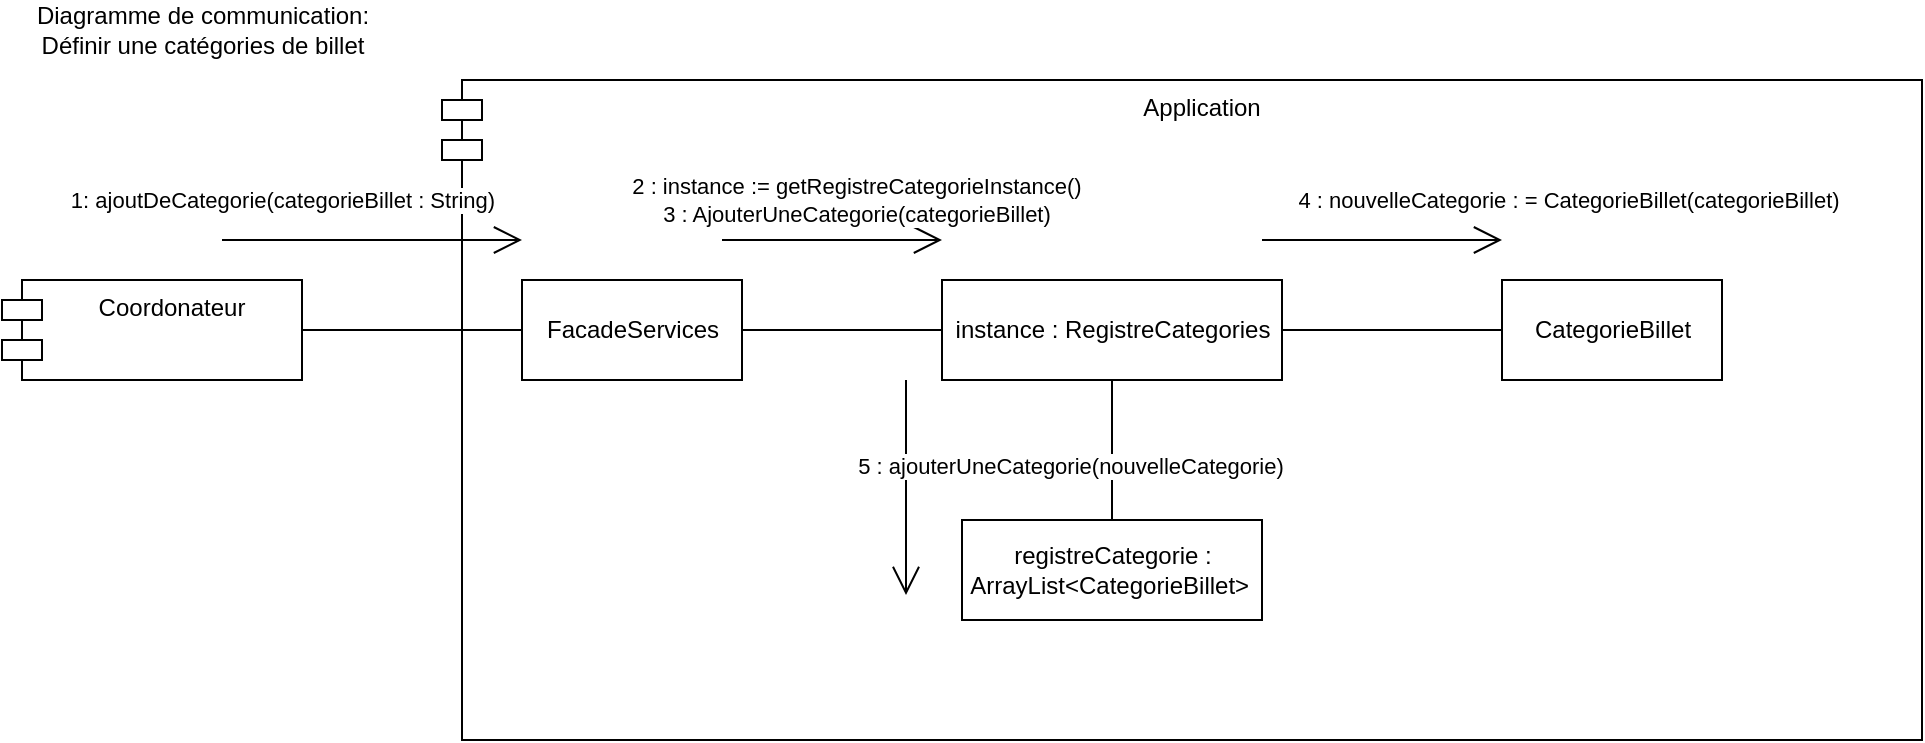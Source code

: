 <mxfile version="18.1.3" type="github">
  <diagram id="52IZLL7xsQzxs3NUUl1_" name="Page-1">
    <mxGraphModel dx="1252" dy="1162" grid="1" gridSize="10" guides="1" tooltips="1" connect="1" arrows="1" fold="1" page="1" pageScale="1" pageWidth="850" pageHeight="1100" math="0" shadow="0">
      <root>
        <mxCell id="0" />
        <mxCell id="1" parent="0" />
        <mxCell id="hDqs2hNm1gBTOTLuySX5-2" value="Coordonateur" style="shape=module;align=left;spacingLeft=20;align=center;verticalAlign=top;" parent="1" vertex="1">
          <mxGeometry x="40" y="170" width="150" height="50" as="geometry" />
        </mxCell>
        <mxCell id="hDqs2hNm1gBTOTLuySX5-3" value="Application" style="shape=module;align=left;spacingLeft=20;align=center;verticalAlign=top;" parent="1" vertex="1">
          <mxGeometry x="260" y="70" width="740" height="330" as="geometry" />
        </mxCell>
        <mxCell id="zlBf4Wz0gLvxMZk6vgf--2" value="registreCategorie : &lt;br&gt;ArrayList&amp;lt;CategorieBillet&amp;gt;&amp;nbsp;" style="html=1;" vertex="1" parent="1">
          <mxGeometry x="520" y="290" width="150" height="50" as="geometry" />
        </mxCell>
        <mxCell id="zlBf4Wz0gLvxMZk6vgf--3" value="CategorieBillet" style="html=1;" vertex="1" parent="1">
          <mxGeometry x="790" y="170" width="110" height="50" as="geometry" />
        </mxCell>
        <mxCell id="zlBf4Wz0gLvxMZk6vgf--23" style="edgeStyle=orthogonalEdgeStyle;rounded=0;orthogonalLoop=1;jettySize=auto;html=1;exitX=1;exitY=0.5;exitDx=0;exitDy=0;entryX=0;entryY=0.5;entryDx=0;entryDy=0;endArrow=none;endFill=0;" edge="1" parent="1" source="zlBf4Wz0gLvxMZk6vgf--4" target="zlBf4Wz0gLvxMZk6vgf--3">
          <mxGeometry relative="1" as="geometry" />
        </mxCell>
        <mxCell id="zlBf4Wz0gLvxMZk6vgf--24" style="edgeStyle=orthogonalEdgeStyle;rounded=0;orthogonalLoop=1;jettySize=auto;html=1;exitX=0.5;exitY=1;exitDx=0;exitDy=0;entryX=0.5;entryY=0;entryDx=0;entryDy=0;endArrow=none;endFill=0;" edge="1" parent="1" source="zlBf4Wz0gLvxMZk6vgf--4" target="zlBf4Wz0gLvxMZk6vgf--2">
          <mxGeometry relative="1" as="geometry" />
        </mxCell>
        <mxCell id="zlBf4Wz0gLvxMZk6vgf--4" value="instance : RegistreCategories" style="html=1;" vertex="1" parent="1">
          <mxGeometry x="510" y="170" width="170" height="50" as="geometry" />
        </mxCell>
        <mxCell id="zlBf4Wz0gLvxMZk6vgf--22" style="edgeStyle=orthogonalEdgeStyle;rounded=0;orthogonalLoop=1;jettySize=auto;html=1;entryX=0;entryY=0.5;entryDx=0;entryDy=0;endArrow=none;endFill=0;" edge="1" parent="1" source="zlBf4Wz0gLvxMZk6vgf--5" target="zlBf4Wz0gLvxMZk6vgf--4">
          <mxGeometry relative="1" as="geometry" />
        </mxCell>
        <mxCell id="zlBf4Wz0gLvxMZk6vgf--5" value="FacadeServices" style="html=1;" vertex="1" parent="1">
          <mxGeometry x="300" y="170" width="110" height="50" as="geometry" />
        </mxCell>
        <mxCell id="zlBf4Wz0gLvxMZk6vgf--6" value="" style="endArrow=open;endFill=1;endSize=12;html=1;rounded=0;" edge="1" parent="1">
          <mxGeometry width="160" relative="1" as="geometry">
            <mxPoint x="150" y="150" as="sourcePoint" />
            <mxPoint x="300" y="150" as="targetPoint" />
          </mxGeometry>
        </mxCell>
        <mxCell id="zlBf4Wz0gLvxMZk6vgf--7" value="1: ajoutDeCategorie(categorieBillet : String)" style="edgeLabel;html=1;align=center;verticalAlign=middle;resizable=0;points=[];" connectable="0" vertex="1" parent="zlBf4Wz0gLvxMZk6vgf--6">
          <mxGeometry x="0.176" relative="1" as="geometry">
            <mxPoint x="-58" y="-20" as="offset" />
          </mxGeometry>
        </mxCell>
        <mxCell id="zlBf4Wz0gLvxMZk6vgf--8" value="" style="endArrow=open;endFill=1;endSize=12;html=1;rounded=0;" edge="1" parent="1">
          <mxGeometry width="160" relative="1" as="geometry">
            <mxPoint x="670" y="150" as="sourcePoint" />
            <mxPoint x="790" y="150" as="targetPoint" />
          </mxGeometry>
        </mxCell>
        <mxCell id="zlBf4Wz0gLvxMZk6vgf--9" value="4 : nouvelleCategorie : = CategorieBillet(categorieBillet)" style="edgeLabel;html=1;align=center;verticalAlign=middle;resizable=0;points=[];" connectable="0" vertex="1" parent="zlBf4Wz0gLvxMZk6vgf--8">
          <mxGeometry x="0.176" relative="1" as="geometry">
            <mxPoint x="82" y="-20" as="offset" />
          </mxGeometry>
        </mxCell>
        <mxCell id="zlBf4Wz0gLvxMZk6vgf--12" value="" style="endArrow=open;endFill=1;endSize=12;html=1;rounded=0;" edge="1" parent="1">
          <mxGeometry width="160" relative="1" as="geometry">
            <mxPoint x="400" y="150" as="sourcePoint" />
            <mxPoint x="510" y="150" as="targetPoint" />
          </mxGeometry>
        </mxCell>
        <mxCell id="zlBf4Wz0gLvxMZk6vgf--13" value="2 : instance := getRegistreCategorieInstance()&lt;br&gt;3 : AjouterUneCategorie(categorieBillet)" style="edgeLabel;html=1;align=center;verticalAlign=middle;resizable=0;points=[];" connectable="0" vertex="1" parent="zlBf4Wz0gLvxMZk6vgf--12">
          <mxGeometry x="0.176" relative="1" as="geometry">
            <mxPoint x="2" y="-20" as="offset" />
          </mxGeometry>
        </mxCell>
        <mxCell id="zlBf4Wz0gLvxMZk6vgf--14" value="" style="endArrow=open;endFill=1;endSize=12;html=1;rounded=0;entryX=0;entryY=0.75;entryDx=0;entryDy=0;exitX=0;exitY=1;exitDx=0;exitDy=0;" edge="1" parent="1">
          <mxGeometry width="160" relative="1" as="geometry">
            <mxPoint x="492" y="220" as="sourcePoint" />
            <mxPoint x="492" y="327.5" as="targetPoint" />
          </mxGeometry>
        </mxCell>
        <mxCell id="zlBf4Wz0gLvxMZk6vgf--15" value="5 : ajouterUneCategorie(nouvelleCategorie)" style="edgeLabel;html=1;align=center;verticalAlign=middle;resizable=0;points=[];" connectable="0" vertex="1" parent="zlBf4Wz0gLvxMZk6vgf--14">
          <mxGeometry x="0.176" relative="1" as="geometry">
            <mxPoint x="82" y="-20" as="offset" />
          </mxGeometry>
        </mxCell>
        <mxCell id="zlBf4Wz0gLvxMZk6vgf--21" value="" style="endArrow=none;html=1;rounded=0;exitX=1;exitY=0.5;exitDx=0;exitDy=0;entryX=0;entryY=0.5;entryDx=0;entryDy=0;" edge="1" parent="1" source="hDqs2hNm1gBTOTLuySX5-2" target="zlBf4Wz0gLvxMZk6vgf--5">
          <mxGeometry width="50" height="50" relative="1" as="geometry">
            <mxPoint x="560" y="340" as="sourcePoint" />
            <mxPoint x="610" y="290" as="targetPoint" />
          </mxGeometry>
        </mxCell>
        <mxCell id="zlBf4Wz0gLvxMZk6vgf--25" value="Diagramme de communication:&lt;br&gt;Définir une catégories de billet" style="text;html=1;align=center;verticalAlign=middle;resizable=0;points=[];autosize=1;strokeColor=none;fillColor=none;" vertex="1" parent="1">
          <mxGeometry x="50" y="30" width="180" height="30" as="geometry" />
        </mxCell>
      </root>
    </mxGraphModel>
  </diagram>
</mxfile>

